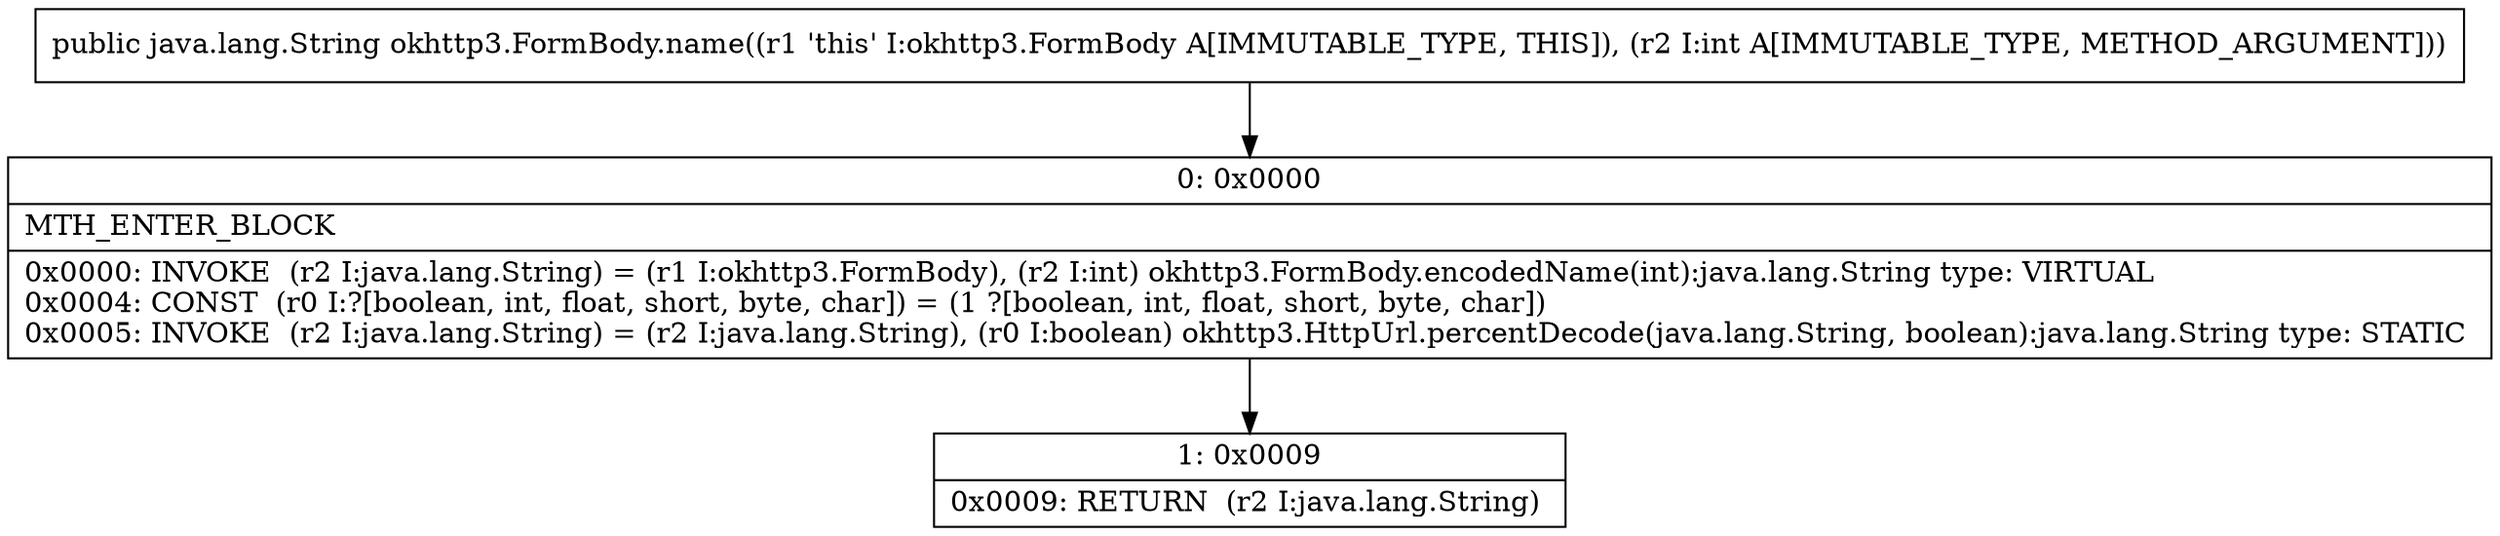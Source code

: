 digraph "CFG forokhttp3.FormBody.name(I)Ljava\/lang\/String;" {
Node_0 [shape=record,label="{0\:\ 0x0000|MTH_ENTER_BLOCK\l|0x0000: INVOKE  (r2 I:java.lang.String) = (r1 I:okhttp3.FormBody), (r2 I:int) okhttp3.FormBody.encodedName(int):java.lang.String type: VIRTUAL \l0x0004: CONST  (r0 I:?[boolean, int, float, short, byte, char]) = (1 ?[boolean, int, float, short, byte, char]) \l0x0005: INVOKE  (r2 I:java.lang.String) = (r2 I:java.lang.String), (r0 I:boolean) okhttp3.HttpUrl.percentDecode(java.lang.String, boolean):java.lang.String type: STATIC \l}"];
Node_1 [shape=record,label="{1\:\ 0x0009|0x0009: RETURN  (r2 I:java.lang.String) \l}"];
MethodNode[shape=record,label="{public java.lang.String okhttp3.FormBody.name((r1 'this' I:okhttp3.FormBody A[IMMUTABLE_TYPE, THIS]), (r2 I:int A[IMMUTABLE_TYPE, METHOD_ARGUMENT])) }"];
MethodNode -> Node_0;
Node_0 -> Node_1;
}

